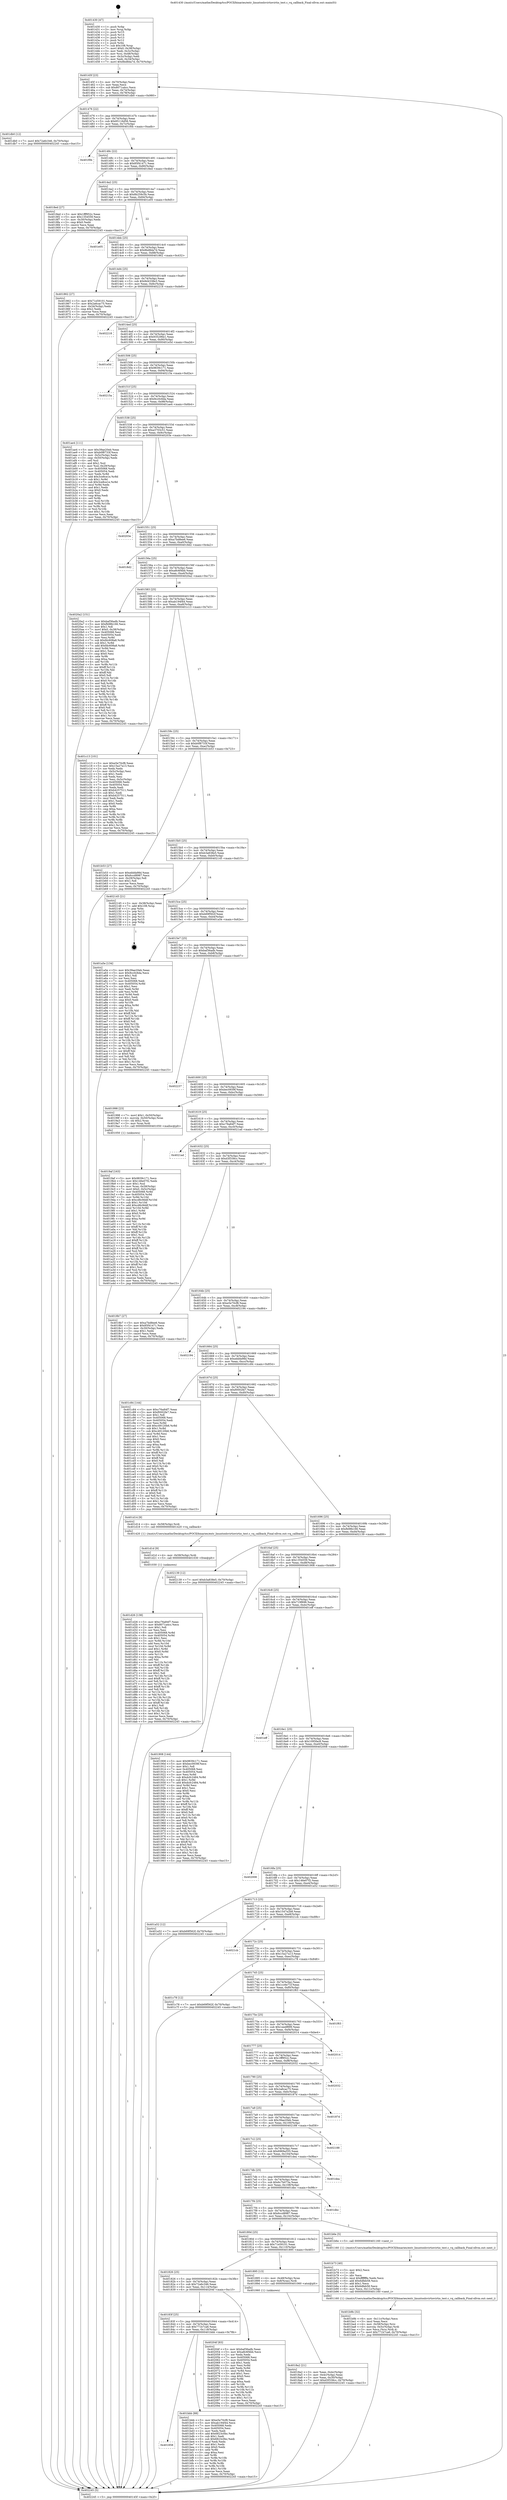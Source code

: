 digraph "0x401430" {
  label = "0x401430 (/mnt/c/Users/mathe/Desktop/tcc/POCII/binaries/extr_linuxtoolsvirtiovirtio_test.c_vq_callback_Final-ollvm.out::main(0))"
  labelloc = "t"
  node[shape=record]

  Entry [label="",width=0.3,height=0.3,shape=circle,fillcolor=black,style=filled]
  "0x40145f" [label="{
     0x40145f [23]\l
     | [instrs]\l
     &nbsp;&nbsp;0x40145f \<+3\>: mov -0x70(%rbp),%eax\l
     &nbsp;&nbsp;0x401462 \<+2\>: mov %eax,%ecx\l
     &nbsp;&nbsp;0x401464 \<+6\>: sub $0x8071a4cc,%ecx\l
     &nbsp;&nbsp;0x40146a \<+3\>: mov %eax,-0x74(%rbp)\l
     &nbsp;&nbsp;0x40146d \<+3\>: mov %ecx,-0x78(%rbp)\l
     &nbsp;&nbsp;0x401470 \<+6\>: je 0000000000401db0 \<main+0x980\>\l
  }"]
  "0x401db0" [label="{
     0x401db0 [12]\l
     | [instrs]\l
     &nbsp;&nbsp;0x401db0 \<+7\>: movl $0x72a6c346,-0x70(%rbp)\l
     &nbsp;&nbsp;0x401db7 \<+5\>: jmp 0000000000402245 \<main+0xe15\>\l
  }"]
  "0x401476" [label="{
     0x401476 [22]\l
     | [instrs]\l
     &nbsp;&nbsp;0x401476 \<+5\>: jmp 000000000040147b \<main+0x4b\>\l
     &nbsp;&nbsp;0x40147b \<+3\>: mov -0x74(%rbp),%eax\l
     &nbsp;&nbsp;0x40147e \<+5\>: sub $0x85116d56,%eax\l
     &nbsp;&nbsp;0x401483 \<+3\>: mov %eax,-0x7c(%rbp)\l
     &nbsp;&nbsp;0x401486 \<+6\>: je 0000000000401f0b \<main+0xadb\>\l
  }"]
  Exit [label="",width=0.3,height=0.3,shape=circle,fillcolor=black,style=filled,peripheries=2]
  "0x401f0b" [label="{
     0x401f0b\l
  }", style=dashed]
  "0x40148c" [label="{
     0x40148c [22]\l
     | [instrs]\l
     &nbsp;&nbsp;0x40148c \<+5\>: jmp 0000000000401491 \<main+0x61\>\l
     &nbsp;&nbsp;0x401491 \<+3\>: mov -0x74(%rbp),%eax\l
     &nbsp;&nbsp;0x401494 \<+5\>: sub $0x85f41471,%eax\l
     &nbsp;&nbsp;0x401499 \<+3\>: mov %eax,-0x80(%rbp)\l
     &nbsp;&nbsp;0x40149c \<+6\>: je 00000000004018ed \<main+0x4bd\>\l
  }"]
  "0x401d26" [label="{
     0x401d26 [138]\l
     | [instrs]\l
     &nbsp;&nbsp;0x401d26 \<+5\>: mov $0xc76a84f7,%eax\l
     &nbsp;&nbsp;0x401d2b \<+5\>: mov $0x8071a4cc,%ecx\l
     &nbsp;&nbsp;0x401d30 \<+2\>: mov $0x1,%dl\l
     &nbsp;&nbsp;0x401d32 \<+2\>: xor %esi,%esi\l
     &nbsp;&nbsp;0x401d34 \<+8\>: mov 0x405068,%r8d\l
     &nbsp;&nbsp;0x401d3c \<+8\>: mov 0x405054,%r9d\l
     &nbsp;&nbsp;0x401d44 \<+3\>: sub $0x1,%esi\l
     &nbsp;&nbsp;0x401d47 \<+3\>: mov %r8d,%r10d\l
     &nbsp;&nbsp;0x401d4a \<+3\>: add %esi,%r10d\l
     &nbsp;&nbsp;0x401d4d \<+4\>: imul %r10d,%r8d\l
     &nbsp;&nbsp;0x401d51 \<+4\>: and $0x1,%r8d\l
     &nbsp;&nbsp;0x401d55 \<+4\>: cmp $0x0,%r8d\l
     &nbsp;&nbsp;0x401d59 \<+4\>: sete %r11b\l
     &nbsp;&nbsp;0x401d5d \<+4\>: cmp $0xa,%r9d\l
     &nbsp;&nbsp;0x401d61 \<+3\>: setl %bl\l
     &nbsp;&nbsp;0x401d64 \<+3\>: mov %r11b,%r14b\l
     &nbsp;&nbsp;0x401d67 \<+4\>: xor $0xff,%r14b\l
     &nbsp;&nbsp;0x401d6b \<+3\>: mov %bl,%r15b\l
     &nbsp;&nbsp;0x401d6e \<+4\>: xor $0xff,%r15b\l
     &nbsp;&nbsp;0x401d72 \<+3\>: xor $0x1,%dl\l
     &nbsp;&nbsp;0x401d75 \<+3\>: mov %r14b,%r12b\l
     &nbsp;&nbsp;0x401d78 \<+4\>: and $0xff,%r12b\l
     &nbsp;&nbsp;0x401d7c \<+3\>: and %dl,%r11b\l
     &nbsp;&nbsp;0x401d7f \<+3\>: mov %r15b,%r13b\l
     &nbsp;&nbsp;0x401d82 \<+4\>: and $0xff,%r13b\l
     &nbsp;&nbsp;0x401d86 \<+2\>: and %dl,%bl\l
     &nbsp;&nbsp;0x401d88 \<+3\>: or %r11b,%r12b\l
     &nbsp;&nbsp;0x401d8b \<+3\>: or %bl,%r13b\l
     &nbsp;&nbsp;0x401d8e \<+3\>: xor %r13b,%r12b\l
     &nbsp;&nbsp;0x401d91 \<+3\>: or %r15b,%r14b\l
     &nbsp;&nbsp;0x401d94 \<+4\>: xor $0xff,%r14b\l
     &nbsp;&nbsp;0x401d98 \<+3\>: or $0x1,%dl\l
     &nbsp;&nbsp;0x401d9b \<+3\>: and %dl,%r14b\l
     &nbsp;&nbsp;0x401d9e \<+3\>: or %r14b,%r12b\l
     &nbsp;&nbsp;0x401da1 \<+4\>: test $0x1,%r12b\l
     &nbsp;&nbsp;0x401da5 \<+3\>: cmovne %ecx,%eax\l
     &nbsp;&nbsp;0x401da8 \<+3\>: mov %eax,-0x70(%rbp)\l
     &nbsp;&nbsp;0x401dab \<+5\>: jmp 0000000000402245 \<main+0xe15\>\l
  }"]
  "0x4018ed" [label="{
     0x4018ed [27]\l
     | [instrs]\l
     &nbsp;&nbsp;0x4018ed \<+5\>: mov $0x1fff952c,%eax\l
     &nbsp;&nbsp;0x4018f2 \<+5\>: mov $0x1354559,%ecx\l
     &nbsp;&nbsp;0x4018f7 \<+3\>: mov -0x30(%rbp),%edx\l
     &nbsp;&nbsp;0x4018fa \<+3\>: cmp $0x0,%edx\l
     &nbsp;&nbsp;0x4018fd \<+3\>: cmove %ecx,%eax\l
     &nbsp;&nbsp;0x401900 \<+3\>: mov %eax,-0x70(%rbp)\l
     &nbsp;&nbsp;0x401903 \<+5\>: jmp 0000000000402245 \<main+0xe15\>\l
  }"]
  "0x4014a2" [label="{
     0x4014a2 [25]\l
     | [instrs]\l
     &nbsp;&nbsp;0x4014a2 \<+5\>: jmp 00000000004014a7 \<main+0x77\>\l
     &nbsp;&nbsp;0x4014a7 \<+3\>: mov -0x74(%rbp),%eax\l
     &nbsp;&nbsp;0x4014aa \<+5\>: sub $0x8b259c5b,%eax\l
     &nbsp;&nbsp;0x4014af \<+6\>: mov %eax,-0x84(%rbp)\l
     &nbsp;&nbsp;0x4014b5 \<+6\>: je 0000000000401e05 \<main+0x9d5\>\l
  }"]
  "0x401d1d" [label="{
     0x401d1d [9]\l
     | [instrs]\l
     &nbsp;&nbsp;0x401d1d \<+4\>: mov -0x58(%rbp),%rdi\l
     &nbsp;&nbsp;0x401d21 \<+5\>: call 0000000000401030 \<free@plt\>\l
     | [calls]\l
     &nbsp;&nbsp;0x401030 \{1\} (unknown)\l
  }"]
  "0x401e05" [label="{
     0x401e05\l
  }", style=dashed]
  "0x4014bb" [label="{
     0x4014bb [25]\l
     | [instrs]\l
     &nbsp;&nbsp;0x4014bb \<+5\>: jmp 00000000004014c0 \<main+0x90\>\l
     &nbsp;&nbsp;0x4014c0 \<+3\>: mov -0x74(%rbp),%eax\l
     &nbsp;&nbsp;0x4014c3 \<+5\>: sub $0x8bd8da7d,%eax\l
     &nbsp;&nbsp;0x4014c8 \<+6\>: mov %eax,-0x88(%rbp)\l
     &nbsp;&nbsp;0x4014ce \<+6\>: je 0000000000401862 \<main+0x432\>\l
  }"]
  "0x401858" [label="{
     0x401858\l
  }", style=dashed]
  "0x401862" [label="{
     0x401862 [27]\l
     | [instrs]\l
     &nbsp;&nbsp;0x401862 \<+5\>: mov $0x71e59101,%eax\l
     &nbsp;&nbsp;0x401867 \<+5\>: mov $0x2a6cac75,%ecx\l
     &nbsp;&nbsp;0x40186c \<+3\>: mov -0x34(%rbp),%edx\l
     &nbsp;&nbsp;0x40186f \<+3\>: cmp $0x2,%edx\l
     &nbsp;&nbsp;0x401872 \<+3\>: cmovne %ecx,%eax\l
     &nbsp;&nbsp;0x401875 \<+3\>: mov %eax,-0x70(%rbp)\l
     &nbsp;&nbsp;0x401878 \<+5\>: jmp 0000000000402245 \<main+0xe15\>\l
  }"]
  "0x4014d4" [label="{
     0x4014d4 [25]\l
     | [instrs]\l
     &nbsp;&nbsp;0x4014d4 \<+5\>: jmp 00000000004014d9 \<main+0xa9\>\l
     &nbsp;&nbsp;0x4014d9 \<+3\>: mov -0x74(%rbp),%eax\l
     &nbsp;&nbsp;0x4014dc \<+5\>: sub $0x8d4338e3,%eax\l
     &nbsp;&nbsp;0x4014e1 \<+6\>: mov %eax,-0x8c(%rbp)\l
     &nbsp;&nbsp;0x4014e7 \<+6\>: je 0000000000402218 \<main+0xde8\>\l
  }"]
  "0x402245" [label="{
     0x402245 [5]\l
     | [instrs]\l
     &nbsp;&nbsp;0x402245 \<+5\>: jmp 000000000040145f \<main+0x2f\>\l
  }"]
  "0x401430" [label="{
     0x401430 [47]\l
     | [instrs]\l
     &nbsp;&nbsp;0x401430 \<+1\>: push %rbp\l
     &nbsp;&nbsp;0x401431 \<+3\>: mov %rsp,%rbp\l
     &nbsp;&nbsp;0x401434 \<+2\>: push %r15\l
     &nbsp;&nbsp;0x401436 \<+2\>: push %r14\l
     &nbsp;&nbsp;0x401438 \<+2\>: push %r13\l
     &nbsp;&nbsp;0x40143a \<+2\>: push %r12\l
     &nbsp;&nbsp;0x40143c \<+1\>: push %rbx\l
     &nbsp;&nbsp;0x40143d \<+7\>: sub $0x108,%rsp\l
     &nbsp;&nbsp;0x401444 \<+7\>: movl $0x0,-0x38(%rbp)\l
     &nbsp;&nbsp;0x40144b \<+3\>: mov %edi,-0x3c(%rbp)\l
     &nbsp;&nbsp;0x40144e \<+4\>: mov %rsi,-0x48(%rbp)\l
     &nbsp;&nbsp;0x401452 \<+3\>: mov -0x3c(%rbp),%edi\l
     &nbsp;&nbsp;0x401455 \<+3\>: mov %edi,-0x34(%rbp)\l
     &nbsp;&nbsp;0x401458 \<+7\>: movl $0x8bd8da7d,-0x70(%rbp)\l
  }"]
  "0x401bbb" [label="{
     0x401bbb [88]\l
     | [instrs]\l
     &nbsp;&nbsp;0x401bbb \<+5\>: mov $0xe5e70cf8,%eax\l
     &nbsp;&nbsp;0x401bc0 \<+5\>: mov $0xab194f44,%ecx\l
     &nbsp;&nbsp;0x401bc5 \<+7\>: mov 0x405068,%edx\l
     &nbsp;&nbsp;0x401bcc \<+7\>: mov 0x405054,%esi\l
     &nbsp;&nbsp;0x401bd3 \<+2\>: mov %edx,%edi\l
     &nbsp;&nbsp;0x401bd5 \<+6\>: add $0x6823c0bc,%edi\l
     &nbsp;&nbsp;0x401bdb \<+3\>: sub $0x1,%edi\l
     &nbsp;&nbsp;0x401bde \<+6\>: sub $0x6823c0bc,%edi\l
     &nbsp;&nbsp;0x401be4 \<+3\>: imul %edi,%edx\l
     &nbsp;&nbsp;0x401be7 \<+3\>: and $0x1,%edx\l
     &nbsp;&nbsp;0x401bea \<+3\>: cmp $0x0,%edx\l
     &nbsp;&nbsp;0x401bed \<+4\>: sete %r8b\l
     &nbsp;&nbsp;0x401bf1 \<+3\>: cmp $0xa,%esi\l
     &nbsp;&nbsp;0x401bf4 \<+4\>: setl %r9b\l
     &nbsp;&nbsp;0x401bf8 \<+3\>: mov %r8b,%r10b\l
     &nbsp;&nbsp;0x401bfb \<+3\>: and %r9b,%r10b\l
     &nbsp;&nbsp;0x401bfe \<+3\>: xor %r9b,%r8b\l
     &nbsp;&nbsp;0x401c01 \<+3\>: or %r8b,%r10b\l
     &nbsp;&nbsp;0x401c04 \<+4\>: test $0x1,%r10b\l
     &nbsp;&nbsp;0x401c08 \<+3\>: cmovne %ecx,%eax\l
     &nbsp;&nbsp;0x401c0b \<+3\>: mov %eax,-0x70(%rbp)\l
     &nbsp;&nbsp;0x401c0e \<+5\>: jmp 0000000000402245 \<main+0xe15\>\l
  }"]
  "0x402218" [label="{
     0x402218\l
  }", style=dashed]
  "0x4014ed" [label="{
     0x4014ed [25]\l
     | [instrs]\l
     &nbsp;&nbsp;0x4014ed \<+5\>: jmp 00000000004014f2 \<main+0xc2\>\l
     &nbsp;&nbsp;0x4014f2 \<+3\>: mov -0x74(%rbp),%eax\l
     &nbsp;&nbsp;0x4014f5 \<+5\>: sub $0x935296e1,%eax\l
     &nbsp;&nbsp;0x4014fa \<+6\>: mov %eax,-0x90(%rbp)\l
     &nbsp;&nbsp;0x401500 \<+6\>: je 0000000000401e5d \<main+0xa2d\>\l
  }"]
  "0x40183f" [label="{
     0x40183f [25]\l
     | [instrs]\l
     &nbsp;&nbsp;0x40183f \<+5\>: jmp 0000000000401844 \<main+0x414\>\l
     &nbsp;&nbsp;0x401844 \<+3\>: mov -0x74(%rbp),%eax\l
     &nbsp;&nbsp;0x401847 \<+5\>: sub $0x771b7ca6,%eax\l
     &nbsp;&nbsp;0x40184c \<+6\>: mov %eax,-0x118(%rbp)\l
     &nbsp;&nbsp;0x401852 \<+6\>: je 0000000000401bbb \<main+0x78b\>\l
  }"]
  "0x401e5d" [label="{
     0x401e5d\l
  }", style=dashed]
  "0x401506" [label="{
     0x401506 [25]\l
     | [instrs]\l
     &nbsp;&nbsp;0x401506 \<+5\>: jmp 000000000040150b \<main+0xdb\>\l
     &nbsp;&nbsp;0x40150b \<+3\>: mov -0x74(%rbp),%eax\l
     &nbsp;&nbsp;0x40150e \<+5\>: sub $0x9839c171,%eax\l
     &nbsp;&nbsp;0x401513 \<+6\>: mov %eax,-0x94(%rbp)\l
     &nbsp;&nbsp;0x401519 \<+6\>: je 000000000040215a \<main+0xd2a\>\l
  }"]
  "0x40204f" [label="{
     0x40204f [83]\l
     | [instrs]\l
     &nbsp;&nbsp;0x40204f \<+5\>: mov $0xbaf36adb,%eax\l
     &nbsp;&nbsp;0x402054 \<+5\>: mov $0xa8c6f4bb,%ecx\l
     &nbsp;&nbsp;0x402059 \<+2\>: xor %edx,%edx\l
     &nbsp;&nbsp;0x40205b \<+7\>: mov 0x405068,%esi\l
     &nbsp;&nbsp;0x402062 \<+7\>: mov 0x405054,%edi\l
     &nbsp;&nbsp;0x402069 \<+3\>: sub $0x1,%edx\l
     &nbsp;&nbsp;0x40206c \<+3\>: mov %esi,%r8d\l
     &nbsp;&nbsp;0x40206f \<+3\>: add %edx,%r8d\l
     &nbsp;&nbsp;0x402072 \<+4\>: imul %r8d,%esi\l
     &nbsp;&nbsp;0x402076 \<+3\>: and $0x1,%esi\l
     &nbsp;&nbsp;0x402079 \<+3\>: cmp $0x0,%esi\l
     &nbsp;&nbsp;0x40207c \<+4\>: sete %r9b\l
     &nbsp;&nbsp;0x402080 \<+3\>: cmp $0xa,%edi\l
     &nbsp;&nbsp;0x402083 \<+4\>: setl %r10b\l
     &nbsp;&nbsp;0x402087 \<+3\>: mov %r9b,%r11b\l
     &nbsp;&nbsp;0x40208a \<+3\>: and %r10b,%r11b\l
     &nbsp;&nbsp;0x40208d \<+3\>: xor %r10b,%r9b\l
     &nbsp;&nbsp;0x402090 \<+3\>: or %r9b,%r11b\l
     &nbsp;&nbsp;0x402093 \<+4\>: test $0x1,%r11b\l
     &nbsp;&nbsp;0x402097 \<+3\>: cmovne %ecx,%eax\l
     &nbsp;&nbsp;0x40209a \<+3\>: mov %eax,-0x70(%rbp)\l
     &nbsp;&nbsp;0x40209d \<+5\>: jmp 0000000000402245 \<main+0xe15\>\l
  }"]
  "0x40215a" [label="{
     0x40215a\l
  }", style=dashed]
  "0x40151f" [label="{
     0x40151f [25]\l
     | [instrs]\l
     &nbsp;&nbsp;0x40151f \<+5\>: jmp 0000000000401524 \<main+0xf4\>\l
     &nbsp;&nbsp;0x401524 \<+3\>: mov -0x74(%rbp),%eax\l
     &nbsp;&nbsp;0x401527 \<+5\>: sub $0x9cc0c6da,%eax\l
     &nbsp;&nbsp;0x40152c \<+6\>: mov %eax,-0x98(%rbp)\l
     &nbsp;&nbsp;0x401532 \<+6\>: je 0000000000401ae4 \<main+0x6b4\>\l
  }"]
  "0x401b9b" [label="{
     0x401b9b [32]\l
     | [instrs]\l
     &nbsp;&nbsp;0x401b9b \<+6\>: mov -0x11c(%rbp),%ecx\l
     &nbsp;&nbsp;0x401ba1 \<+3\>: imul %eax,%ecx\l
     &nbsp;&nbsp;0x401ba4 \<+4\>: mov -0x58(%rbp),%rsi\l
     &nbsp;&nbsp;0x401ba8 \<+4\>: movslq -0x5c(%rbp),%rdi\l
     &nbsp;&nbsp;0x401bac \<+3\>: mov %ecx,(%rsi,%rdi,4)\l
     &nbsp;&nbsp;0x401baf \<+7\>: movl $0x771b7ca6,-0x70(%rbp)\l
     &nbsp;&nbsp;0x401bb6 \<+5\>: jmp 0000000000402245 \<main+0xe15\>\l
  }"]
  "0x401ae4" [label="{
     0x401ae4 [111]\l
     | [instrs]\l
     &nbsp;&nbsp;0x401ae4 \<+5\>: mov $0x39ae20eb,%eax\l
     &nbsp;&nbsp;0x401ae9 \<+5\>: mov $0xb0f8733f,%ecx\l
     &nbsp;&nbsp;0x401aee \<+3\>: mov -0x5c(%rbp),%edx\l
     &nbsp;&nbsp;0x401af1 \<+3\>: cmp -0x50(%rbp),%edx\l
     &nbsp;&nbsp;0x401af4 \<+4\>: setl %sil\l
     &nbsp;&nbsp;0x401af8 \<+4\>: and $0x1,%sil\l
     &nbsp;&nbsp;0x401afc \<+4\>: mov %sil,-0x29(%rbp)\l
     &nbsp;&nbsp;0x401b00 \<+7\>: mov 0x405068,%edx\l
     &nbsp;&nbsp;0x401b07 \<+7\>: mov 0x405054,%edi\l
     &nbsp;&nbsp;0x401b0e \<+3\>: mov %edx,%r8d\l
     &nbsp;&nbsp;0x401b11 \<+7\>: add $0x3ce8ce1e,%r8d\l
     &nbsp;&nbsp;0x401b18 \<+4\>: sub $0x1,%r8d\l
     &nbsp;&nbsp;0x401b1c \<+7\>: sub $0x3ce8ce1e,%r8d\l
     &nbsp;&nbsp;0x401b23 \<+4\>: imul %r8d,%edx\l
     &nbsp;&nbsp;0x401b27 \<+3\>: and $0x1,%edx\l
     &nbsp;&nbsp;0x401b2a \<+3\>: cmp $0x0,%edx\l
     &nbsp;&nbsp;0x401b2d \<+4\>: sete %sil\l
     &nbsp;&nbsp;0x401b31 \<+3\>: cmp $0xa,%edi\l
     &nbsp;&nbsp;0x401b34 \<+4\>: setl %r9b\l
     &nbsp;&nbsp;0x401b38 \<+3\>: mov %sil,%r10b\l
     &nbsp;&nbsp;0x401b3b \<+3\>: and %r9b,%r10b\l
     &nbsp;&nbsp;0x401b3e \<+3\>: xor %r9b,%sil\l
     &nbsp;&nbsp;0x401b41 \<+3\>: or %sil,%r10b\l
     &nbsp;&nbsp;0x401b44 \<+4\>: test $0x1,%r10b\l
     &nbsp;&nbsp;0x401b48 \<+3\>: cmovne %ecx,%eax\l
     &nbsp;&nbsp;0x401b4b \<+3\>: mov %eax,-0x70(%rbp)\l
     &nbsp;&nbsp;0x401b4e \<+5\>: jmp 0000000000402245 \<main+0xe15\>\l
  }"]
  "0x401538" [label="{
     0x401538 [25]\l
     | [instrs]\l
     &nbsp;&nbsp;0x401538 \<+5\>: jmp 000000000040153d \<main+0x10d\>\l
     &nbsp;&nbsp;0x40153d \<+3\>: mov -0x74(%rbp),%eax\l
     &nbsp;&nbsp;0x401540 \<+5\>: sub $0xa3703c51,%eax\l
     &nbsp;&nbsp;0x401545 \<+6\>: mov %eax,-0x9c(%rbp)\l
     &nbsp;&nbsp;0x40154b \<+6\>: je 000000000040203e \<main+0xc0e\>\l
  }"]
  "0x401b73" [label="{
     0x401b73 [40]\l
     | [instrs]\l
     &nbsp;&nbsp;0x401b73 \<+5\>: mov $0x2,%ecx\l
     &nbsp;&nbsp;0x401b78 \<+1\>: cltd\l
     &nbsp;&nbsp;0x401b79 \<+2\>: idiv %ecx\l
     &nbsp;&nbsp;0x401b7b \<+6\>: imul $0xfffffffe,%edx,%ecx\l
     &nbsp;&nbsp;0x401b81 \<+6\>: add $0x6dfeb58,%ecx\l
     &nbsp;&nbsp;0x401b87 \<+3\>: add $0x1,%ecx\l
     &nbsp;&nbsp;0x401b8a \<+6\>: sub $0x6dfeb58,%ecx\l
     &nbsp;&nbsp;0x401b90 \<+6\>: mov %ecx,-0x11c(%rbp)\l
     &nbsp;&nbsp;0x401b96 \<+5\>: call 0000000000401160 \<next_i\>\l
     | [calls]\l
     &nbsp;&nbsp;0x401160 \{1\} (/mnt/c/Users/mathe/Desktop/tcc/POCII/binaries/extr_linuxtoolsvirtiovirtio_test.c_vq_callback_Final-ollvm.out::next_i)\l
  }"]
  "0x40203e" [label="{
     0x40203e\l
  }", style=dashed]
  "0x401551" [label="{
     0x401551 [25]\l
     | [instrs]\l
     &nbsp;&nbsp;0x401551 \<+5\>: jmp 0000000000401556 \<main+0x126\>\l
     &nbsp;&nbsp;0x401556 \<+3\>: mov -0x74(%rbp),%eax\l
     &nbsp;&nbsp;0x401559 \<+5\>: sub $0xa7bd8ee6,%eax\l
     &nbsp;&nbsp;0x40155e \<+6\>: mov %eax,-0xa0(%rbp)\l
     &nbsp;&nbsp;0x401564 \<+6\>: je 00000000004018d2 \<main+0x4a2\>\l
  }"]
  "0x4019af" [label="{
     0x4019af [163]\l
     | [instrs]\l
     &nbsp;&nbsp;0x4019af \<+5\>: mov $0x9839c171,%ecx\l
     &nbsp;&nbsp;0x4019b4 \<+5\>: mov $0x146e07f2,%edx\l
     &nbsp;&nbsp;0x4019b9 \<+3\>: mov $0x1,%sil\l
     &nbsp;&nbsp;0x4019bc \<+4\>: mov %rax,-0x58(%rbp)\l
     &nbsp;&nbsp;0x4019c0 \<+7\>: movl $0x0,-0x5c(%rbp)\l
     &nbsp;&nbsp;0x4019c7 \<+8\>: mov 0x405068,%r8d\l
     &nbsp;&nbsp;0x4019cf \<+8\>: mov 0x405054,%r9d\l
     &nbsp;&nbsp;0x4019d7 \<+3\>: mov %r8d,%r10d\l
     &nbsp;&nbsp;0x4019da \<+7\>: sub $0xcd6c9ddf,%r10d\l
     &nbsp;&nbsp;0x4019e1 \<+4\>: sub $0x1,%r10d\l
     &nbsp;&nbsp;0x4019e5 \<+7\>: add $0xcd6c9ddf,%r10d\l
     &nbsp;&nbsp;0x4019ec \<+4\>: imul %r10d,%r8d\l
     &nbsp;&nbsp;0x4019f0 \<+4\>: and $0x1,%r8d\l
     &nbsp;&nbsp;0x4019f4 \<+4\>: cmp $0x0,%r8d\l
     &nbsp;&nbsp;0x4019f8 \<+4\>: sete %r11b\l
     &nbsp;&nbsp;0x4019fc \<+4\>: cmp $0xa,%r9d\l
     &nbsp;&nbsp;0x401a00 \<+3\>: setl %bl\l
     &nbsp;&nbsp;0x401a03 \<+3\>: mov %r11b,%r14b\l
     &nbsp;&nbsp;0x401a06 \<+4\>: xor $0xff,%r14b\l
     &nbsp;&nbsp;0x401a0a \<+3\>: mov %bl,%r15b\l
     &nbsp;&nbsp;0x401a0d \<+4\>: xor $0xff,%r15b\l
     &nbsp;&nbsp;0x401a11 \<+4\>: xor $0x1,%sil\l
     &nbsp;&nbsp;0x401a15 \<+3\>: mov %r14b,%r12b\l
     &nbsp;&nbsp;0x401a18 \<+4\>: and $0xff,%r12b\l
     &nbsp;&nbsp;0x401a1c \<+3\>: and %sil,%r11b\l
     &nbsp;&nbsp;0x401a1f \<+3\>: mov %r15b,%r13b\l
     &nbsp;&nbsp;0x401a22 \<+4\>: and $0xff,%r13b\l
     &nbsp;&nbsp;0x401a26 \<+3\>: and %sil,%bl\l
     &nbsp;&nbsp;0x401a29 \<+3\>: or %r11b,%r12b\l
     &nbsp;&nbsp;0x401a2c \<+3\>: or %bl,%r13b\l
     &nbsp;&nbsp;0x401a2f \<+3\>: xor %r13b,%r12b\l
     &nbsp;&nbsp;0x401a32 \<+3\>: or %r15b,%r14b\l
     &nbsp;&nbsp;0x401a35 \<+4\>: xor $0xff,%r14b\l
     &nbsp;&nbsp;0x401a39 \<+4\>: or $0x1,%sil\l
     &nbsp;&nbsp;0x401a3d \<+3\>: and %sil,%r14b\l
     &nbsp;&nbsp;0x401a40 \<+3\>: or %r14b,%r12b\l
     &nbsp;&nbsp;0x401a43 \<+4\>: test $0x1,%r12b\l
     &nbsp;&nbsp;0x401a47 \<+3\>: cmovne %edx,%ecx\l
     &nbsp;&nbsp;0x401a4a \<+3\>: mov %ecx,-0x70(%rbp)\l
     &nbsp;&nbsp;0x401a4d \<+5\>: jmp 0000000000402245 \<main+0xe15\>\l
  }"]
  "0x4018d2" [label="{
     0x4018d2\l
  }", style=dashed]
  "0x40156a" [label="{
     0x40156a [25]\l
     | [instrs]\l
     &nbsp;&nbsp;0x40156a \<+5\>: jmp 000000000040156f \<main+0x13f\>\l
     &nbsp;&nbsp;0x40156f \<+3\>: mov -0x74(%rbp),%eax\l
     &nbsp;&nbsp;0x401572 \<+5\>: sub $0xa8c6f4bb,%eax\l
     &nbsp;&nbsp;0x401577 \<+6\>: mov %eax,-0xa4(%rbp)\l
     &nbsp;&nbsp;0x40157d \<+6\>: je 00000000004020a2 \<main+0xc72\>\l
  }"]
  "0x4018a2" [label="{
     0x4018a2 [21]\l
     | [instrs]\l
     &nbsp;&nbsp;0x4018a2 \<+3\>: mov %eax,-0x4c(%rbp)\l
     &nbsp;&nbsp;0x4018a5 \<+3\>: mov -0x4c(%rbp),%eax\l
     &nbsp;&nbsp;0x4018a8 \<+3\>: mov %eax,-0x30(%rbp)\l
     &nbsp;&nbsp;0x4018ab \<+7\>: movl $0xd3f338cc,-0x70(%rbp)\l
     &nbsp;&nbsp;0x4018b2 \<+5\>: jmp 0000000000402245 \<main+0xe15\>\l
  }"]
  "0x4020a2" [label="{
     0x4020a2 [151]\l
     | [instrs]\l
     &nbsp;&nbsp;0x4020a2 \<+5\>: mov $0xbaf36adb,%eax\l
     &nbsp;&nbsp;0x4020a7 \<+5\>: mov $0xfb98b166,%ecx\l
     &nbsp;&nbsp;0x4020ac \<+2\>: mov $0x1,%dl\l
     &nbsp;&nbsp;0x4020ae \<+7\>: movl $0x0,-0x38(%rbp)\l
     &nbsp;&nbsp;0x4020b5 \<+7\>: mov 0x405068,%esi\l
     &nbsp;&nbsp;0x4020bc \<+7\>: mov 0x405054,%edi\l
     &nbsp;&nbsp;0x4020c3 \<+3\>: mov %esi,%r8d\l
     &nbsp;&nbsp;0x4020c6 \<+7\>: sub $0xfdc608a8,%r8d\l
     &nbsp;&nbsp;0x4020cd \<+4\>: sub $0x1,%r8d\l
     &nbsp;&nbsp;0x4020d1 \<+7\>: add $0xfdc608a8,%r8d\l
     &nbsp;&nbsp;0x4020d8 \<+4\>: imul %r8d,%esi\l
     &nbsp;&nbsp;0x4020dc \<+3\>: and $0x1,%esi\l
     &nbsp;&nbsp;0x4020df \<+3\>: cmp $0x0,%esi\l
     &nbsp;&nbsp;0x4020e2 \<+4\>: sete %r9b\l
     &nbsp;&nbsp;0x4020e6 \<+3\>: cmp $0xa,%edi\l
     &nbsp;&nbsp;0x4020e9 \<+4\>: setl %r10b\l
     &nbsp;&nbsp;0x4020ed \<+3\>: mov %r9b,%r11b\l
     &nbsp;&nbsp;0x4020f0 \<+4\>: xor $0xff,%r11b\l
     &nbsp;&nbsp;0x4020f4 \<+3\>: mov %r10b,%bl\l
     &nbsp;&nbsp;0x4020f7 \<+3\>: xor $0xff,%bl\l
     &nbsp;&nbsp;0x4020fa \<+3\>: xor $0x0,%dl\l
     &nbsp;&nbsp;0x4020fd \<+3\>: mov %r11b,%r14b\l
     &nbsp;&nbsp;0x402100 \<+4\>: and $0x0,%r14b\l
     &nbsp;&nbsp;0x402104 \<+3\>: and %dl,%r9b\l
     &nbsp;&nbsp;0x402107 \<+3\>: mov %bl,%r15b\l
     &nbsp;&nbsp;0x40210a \<+4\>: and $0x0,%r15b\l
     &nbsp;&nbsp;0x40210e \<+3\>: and %dl,%r10b\l
     &nbsp;&nbsp;0x402111 \<+3\>: or %r9b,%r14b\l
     &nbsp;&nbsp;0x402114 \<+3\>: or %r10b,%r15b\l
     &nbsp;&nbsp;0x402117 \<+3\>: xor %r15b,%r14b\l
     &nbsp;&nbsp;0x40211a \<+3\>: or %bl,%r11b\l
     &nbsp;&nbsp;0x40211d \<+4\>: xor $0xff,%r11b\l
     &nbsp;&nbsp;0x402121 \<+3\>: or $0x0,%dl\l
     &nbsp;&nbsp;0x402124 \<+3\>: and %dl,%r11b\l
     &nbsp;&nbsp;0x402127 \<+3\>: or %r11b,%r14b\l
     &nbsp;&nbsp;0x40212a \<+4\>: test $0x1,%r14b\l
     &nbsp;&nbsp;0x40212e \<+3\>: cmovne %ecx,%eax\l
     &nbsp;&nbsp;0x402131 \<+3\>: mov %eax,-0x70(%rbp)\l
     &nbsp;&nbsp;0x402134 \<+5\>: jmp 0000000000402245 \<main+0xe15\>\l
  }"]
  "0x401583" [label="{
     0x401583 [25]\l
     | [instrs]\l
     &nbsp;&nbsp;0x401583 \<+5\>: jmp 0000000000401588 \<main+0x158\>\l
     &nbsp;&nbsp;0x401588 \<+3\>: mov -0x74(%rbp),%eax\l
     &nbsp;&nbsp;0x40158b \<+5\>: sub $0xab194f44,%eax\l
     &nbsp;&nbsp;0x401590 \<+6\>: mov %eax,-0xa8(%rbp)\l
     &nbsp;&nbsp;0x401596 \<+6\>: je 0000000000401c13 \<main+0x7e3\>\l
  }"]
  "0x401826" [label="{
     0x401826 [25]\l
     | [instrs]\l
     &nbsp;&nbsp;0x401826 \<+5\>: jmp 000000000040182b \<main+0x3fb\>\l
     &nbsp;&nbsp;0x40182b \<+3\>: mov -0x74(%rbp),%eax\l
     &nbsp;&nbsp;0x40182e \<+5\>: sub $0x72a6c346,%eax\l
     &nbsp;&nbsp;0x401833 \<+6\>: mov %eax,-0x114(%rbp)\l
     &nbsp;&nbsp;0x401839 \<+6\>: je 000000000040204f \<main+0xc1f\>\l
  }"]
  "0x401c13" [label="{
     0x401c13 [101]\l
     | [instrs]\l
     &nbsp;&nbsp;0x401c13 \<+5\>: mov $0xe5e70cf8,%eax\l
     &nbsp;&nbsp;0x401c18 \<+5\>: mov $0x15a27a13,%ecx\l
     &nbsp;&nbsp;0x401c1d \<+2\>: xor %edx,%edx\l
     &nbsp;&nbsp;0x401c1f \<+3\>: mov -0x5c(%rbp),%esi\l
     &nbsp;&nbsp;0x401c22 \<+3\>: sub $0x1,%edx\l
     &nbsp;&nbsp;0x401c25 \<+2\>: sub %edx,%esi\l
     &nbsp;&nbsp;0x401c27 \<+3\>: mov %esi,-0x5c(%rbp)\l
     &nbsp;&nbsp;0x401c2a \<+7\>: mov 0x405068,%edx\l
     &nbsp;&nbsp;0x401c31 \<+7\>: mov 0x405054,%esi\l
     &nbsp;&nbsp;0x401c38 \<+2\>: mov %edx,%edi\l
     &nbsp;&nbsp;0x401c3a \<+6\>: add $0xb4257511,%edi\l
     &nbsp;&nbsp;0x401c40 \<+3\>: sub $0x1,%edi\l
     &nbsp;&nbsp;0x401c43 \<+6\>: sub $0xb4257511,%edi\l
     &nbsp;&nbsp;0x401c49 \<+3\>: imul %edi,%edx\l
     &nbsp;&nbsp;0x401c4c \<+3\>: and $0x1,%edx\l
     &nbsp;&nbsp;0x401c4f \<+3\>: cmp $0x0,%edx\l
     &nbsp;&nbsp;0x401c52 \<+4\>: sete %r8b\l
     &nbsp;&nbsp;0x401c56 \<+3\>: cmp $0xa,%esi\l
     &nbsp;&nbsp;0x401c59 \<+4\>: setl %r9b\l
     &nbsp;&nbsp;0x401c5d \<+3\>: mov %r8b,%r10b\l
     &nbsp;&nbsp;0x401c60 \<+3\>: and %r9b,%r10b\l
     &nbsp;&nbsp;0x401c63 \<+3\>: xor %r9b,%r8b\l
     &nbsp;&nbsp;0x401c66 \<+3\>: or %r8b,%r10b\l
     &nbsp;&nbsp;0x401c69 \<+4\>: test $0x1,%r10b\l
     &nbsp;&nbsp;0x401c6d \<+3\>: cmovne %ecx,%eax\l
     &nbsp;&nbsp;0x401c70 \<+3\>: mov %eax,-0x70(%rbp)\l
     &nbsp;&nbsp;0x401c73 \<+5\>: jmp 0000000000402245 \<main+0xe15\>\l
  }"]
  "0x40159c" [label="{
     0x40159c [25]\l
     | [instrs]\l
     &nbsp;&nbsp;0x40159c \<+5\>: jmp 00000000004015a1 \<main+0x171\>\l
     &nbsp;&nbsp;0x4015a1 \<+3\>: mov -0x74(%rbp),%eax\l
     &nbsp;&nbsp;0x4015a4 \<+5\>: sub $0xb0f8733f,%eax\l
     &nbsp;&nbsp;0x4015a9 \<+6\>: mov %eax,-0xac(%rbp)\l
     &nbsp;&nbsp;0x4015af \<+6\>: je 0000000000401b53 \<main+0x723\>\l
  }"]
  "0x401895" [label="{
     0x401895 [13]\l
     | [instrs]\l
     &nbsp;&nbsp;0x401895 \<+4\>: mov -0x48(%rbp),%rax\l
     &nbsp;&nbsp;0x401899 \<+4\>: mov 0x8(%rax),%rdi\l
     &nbsp;&nbsp;0x40189d \<+5\>: call 0000000000401060 \<atoi@plt\>\l
     | [calls]\l
     &nbsp;&nbsp;0x401060 \{1\} (unknown)\l
  }"]
  "0x401b53" [label="{
     0x401b53 [27]\l
     | [instrs]\l
     &nbsp;&nbsp;0x401b53 \<+5\>: mov $0xebbfa98d,%eax\l
     &nbsp;&nbsp;0x401b58 \<+5\>: mov $0x6ccd8987,%ecx\l
     &nbsp;&nbsp;0x401b5d \<+3\>: mov -0x29(%rbp),%dl\l
     &nbsp;&nbsp;0x401b60 \<+3\>: test $0x1,%dl\l
     &nbsp;&nbsp;0x401b63 \<+3\>: cmovne %ecx,%eax\l
     &nbsp;&nbsp;0x401b66 \<+3\>: mov %eax,-0x70(%rbp)\l
     &nbsp;&nbsp;0x401b69 \<+5\>: jmp 0000000000402245 \<main+0xe15\>\l
  }"]
  "0x4015b5" [label="{
     0x4015b5 [25]\l
     | [instrs]\l
     &nbsp;&nbsp;0x4015b5 \<+5\>: jmp 00000000004015ba \<main+0x18a\>\l
     &nbsp;&nbsp;0x4015ba \<+3\>: mov -0x74(%rbp),%eax\l
     &nbsp;&nbsp;0x4015bd \<+5\>: sub $0xb3a838e5,%eax\l
     &nbsp;&nbsp;0x4015c2 \<+6\>: mov %eax,-0xb0(%rbp)\l
     &nbsp;&nbsp;0x4015c8 \<+6\>: je 0000000000402145 \<main+0xd15\>\l
  }"]
  "0x40180d" [label="{
     0x40180d [25]\l
     | [instrs]\l
     &nbsp;&nbsp;0x40180d \<+5\>: jmp 0000000000401812 \<main+0x3e2\>\l
     &nbsp;&nbsp;0x401812 \<+3\>: mov -0x74(%rbp),%eax\l
     &nbsp;&nbsp;0x401815 \<+5\>: sub $0x71e59101,%eax\l
     &nbsp;&nbsp;0x40181a \<+6\>: mov %eax,-0x110(%rbp)\l
     &nbsp;&nbsp;0x401820 \<+6\>: je 0000000000401895 \<main+0x465\>\l
  }"]
  "0x402145" [label="{
     0x402145 [21]\l
     | [instrs]\l
     &nbsp;&nbsp;0x402145 \<+3\>: mov -0x38(%rbp),%eax\l
     &nbsp;&nbsp;0x402148 \<+7\>: add $0x108,%rsp\l
     &nbsp;&nbsp;0x40214f \<+1\>: pop %rbx\l
     &nbsp;&nbsp;0x402150 \<+2\>: pop %r12\l
     &nbsp;&nbsp;0x402152 \<+2\>: pop %r13\l
     &nbsp;&nbsp;0x402154 \<+2\>: pop %r14\l
     &nbsp;&nbsp;0x402156 \<+2\>: pop %r15\l
     &nbsp;&nbsp;0x402158 \<+1\>: pop %rbp\l
     &nbsp;&nbsp;0x402159 \<+1\>: ret\l
  }"]
  "0x4015ce" [label="{
     0x4015ce [25]\l
     | [instrs]\l
     &nbsp;&nbsp;0x4015ce \<+5\>: jmp 00000000004015d3 \<main+0x1a3\>\l
     &nbsp;&nbsp;0x4015d3 \<+3\>: mov -0x74(%rbp),%eax\l
     &nbsp;&nbsp;0x4015d6 \<+5\>: sub $0xb69f562f,%eax\l
     &nbsp;&nbsp;0x4015db \<+6\>: mov %eax,-0xb4(%rbp)\l
     &nbsp;&nbsp;0x4015e1 \<+6\>: je 0000000000401a5e \<main+0x62e\>\l
  }"]
  "0x401b6e" [label="{
     0x401b6e [5]\l
     | [instrs]\l
     &nbsp;&nbsp;0x401b6e \<+5\>: call 0000000000401160 \<next_i\>\l
     | [calls]\l
     &nbsp;&nbsp;0x401160 \{1\} (/mnt/c/Users/mathe/Desktop/tcc/POCII/binaries/extr_linuxtoolsvirtiovirtio_test.c_vq_callback_Final-ollvm.out::next_i)\l
  }"]
  "0x401a5e" [label="{
     0x401a5e [134]\l
     | [instrs]\l
     &nbsp;&nbsp;0x401a5e \<+5\>: mov $0x39ae20eb,%eax\l
     &nbsp;&nbsp;0x401a63 \<+5\>: mov $0x9cc0c6da,%ecx\l
     &nbsp;&nbsp;0x401a68 \<+2\>: mov $0x1,%dl\l
     &nbsp;&nbsp;0x401a6a \<+2\>: xor %esi,%esi\l
     &nbsp;&nbsp;0x401a6c \<+7\>: mov 0x405068,%edi\l
     &nbsp;&nbsp;0x401a73 \<+8\>: mov 0x405054,%r8d\l
     &nbsp;&nbsp;0x401a7b \<+3\>: sub $0x1,%esi\l
     &nbsp;&nbsp;0x401a7e \<+3\>: mov %edi,%r9d\l
     &nbsp;&nbsp;0x401a81 \<+3\>: add %esi,%r9d\l
     &nbsp;&nbsp;0x401a84 \<+4\>: imul %r9d,%edi\l
     &nbsp;&nbsp;0x401a88 \<+3\>: and $0x1,%edi\l
     &nbsp;&nbsp;0x401a8b \<+3\>: cmp $0x0,%edi\l
     &nbsp;&nbsp;0x401a8e \<+4\>: sete %r10b\l
     &nbsp;&nbsp;0x401a92 \<+4\>: cmp $0xa,%r8d\l
     &nbsp;&nbsp;0x401a96 \<+4\>: setl %r11b\l
     &nbsp;&nbsp;0x401a9a \<+3\>: mov %r10b,%bl\l
     &nbsp;&nbsp;0x401a9d \<+3\>: xor $0xff,%bl\l
     &nbsp;&nbsp;0x401aa0 \<+3\>: mov %r11b,%r14b\l
     &nbsp;&nbsp;0x401aa3 \<+4\>: xor $0xff,%r14b\l
     &nbsp;&nbsp;0x401aa7 \<+3\>: xor $0x0,%dl\l
     &nbsp;&nbsp;0x401aaa \<+3\>: mov %bl,%r15b\l
     &nbsp;&nbsp;0x401aad \<+4\>: and $0x0,%r15b\l
     &nbsp;&nbsp;0x401ab1 \<+3\>: and %dl,%r10b\l
     &nbsp;&nbsp;0x401ab4 \<+3\>: mov %r14b,%r12b\l
     &nbsp;&nbsp;0x401ab7 \<+4\>: and $0x0,%r12b\l
     &nbsp;&nbsp;0x401abb \<+3\>: and %dl,%r11b\l
     &nbsp;&nbsp;0x401abe \<+3\>: or %r10b,%r15b\l
     &nbsp;&nbsp;0x401ac1 \<+3\>: or %r11b,%r12b\l
     &nbsp;&nbsp;0x401ac4 \<+3\>: xor %r12b,%r15b\l
     &nbsp;&nbsp;0x401ac7 \<+3\>: or %r14b,%bl\l
     &nbsp;&nbsp;0x401aca \<+3\>: xor $0xff,%bl\l
     &nbsp;&nbsp;0x401acd \<+3\>: or $0x0,%dl\l
     &nbsp;&nbsp;0x401ad0 \<+2\>: and %dl,%bl\l
     &nbsp;&nbsp;0x401ad2 \<+3\>: or %bl,%r15b\l
     &nbsp;&nbsp;0x401ad5 \<+4\>: test $0x1,%r15b\l
     &nbsp;&nbsp;0x401ad9 \<+3\>: cmovne %ecx,%eax\l
     &nbsp;&nbsp;0x401adc \<+3\>: mov %eax,-0x70(%rbp)\l
     &nbsp;&nbsp;0x401adf \<+5\>: jmp 0000000000402245 \<main+0xe15\>\l
  }"]
  "0x4015e7" [label="{
     0x4015e7 [25]\l
     | [instrs]\l
     &nbsp;&nbsp;0x4015e7 \<+5\>: jmp 00000000004015ec \<main+0x1bc\>\l
     &nbsp;&nbsp;0x4015ec \<+3\>: mov -0x74(%rbp),%eax\l
     &nbsp;&nbsp;0x4015ef \<+5\>: sub $0xbaf36adb,%eax\l
     &nbsp;&nbsp;0x4015f4 \<+6\>: mov %eax,-0xb8(%rbp)\l
     &nbsp;&nbsp;0x4015fa \<+6\>: je 0000000000402237 \<main+0xe07\>\l
  }"]
  "0x4017f4" [label="{
     0x4017f4 [25]\l
     | [instrs]\l
     &nbsp;&nbsp;0x4017f4 \<+5\>: jmp 00000000004017f9 \<main+0x3c9\>\l
     &nbsp;&nbsp;0x4017f9 \<+3\>: mov -0x74(%rbp),%eax\l
     &nbsp;&nbsp;0x4017fc \<+5\>: sub $0x6ccd8987,%eax\l
     &nbsp;&nbsp;0x401801 \<+6\>: mov %eax,-0x10c(%rbp)\l
     &nbsp;&nbsp;0x401807 \<+6\>: je 0000000000401b6e \<main+0x73e\>\l
  }"]
  "0x402237" [label="{
     0x402237\l
  }", style=dashed]
  "0x401600" [label="{
     0x401600 [25]\l
     | [instrs]\l
     &nbsp;&nbsp;0x401600 \<+5\>: jmp 0000000000401605 \<main+0x1d5\>\l
     &nbsp;&nbsp;0x401605 \<+3\>: mov -0x74(%rbp),%eax\l
     &nbsp;&nbsp;0x401608 \<+5\>: sub $0xbec0939f,%eax\l
     &nbsp;&nbsp;0x40160d \<+6\>: mov %eax,-0xbc(%rbp)\l
     &nbsp;&nbsp;0x401613 \<+6\>: je 0000000000401998 \<main+0x568\>\l
  }"]
  "0x401dbc" [label="{
     0x401dbc\l
  }", style=dashed]
  "0x401998" [label="{
     0x401998 [23]\l
     | [instrs]\l
     &nbsp;&nbsp;0x401998 \<+7\>: movl $0x1,-0x50(%rbp)\l
     &nbsp;&nbsp;0x40199f \<+4\>: movslq -0x50(%rbp),%rax\l
     &nbsp;&nbsp;0x4019a3 \<+4\>: shl $0x2,%rax\l
     &nbsp;&nbsp;0x4019a7 \<+3\>: mov %rax,%rdi\l
     &nbsp;&nbsp;0x4019aa \<+5\>: call 0000000000401050 \<malloc@plt\>\l
     | [calls]\l
     &nbsp;&nbsp;0x401050 \{1\} (unknown)\l
  }"]
  "0x401619" [label="{
     0x401619 [25]\l
     | [instrs]\l
     &nbsp;&nbsp;0x401619 \<+5\>: jmp 000000000040161e \<main+0x1ee\>\l
     &nbsp;&nbsp;0x40161e \<+3\>: mov -0x74(%rbp),%eax\l
     &nbsp;&nbsp;0x401621 \<+5\>: sub $0xc76a84f7,%eax\l
     &nbsp;&nbsp;0x401626 \<+6\>: mov %eax,-0xc0(%rbp)\l
     &nbsp;&nbsp;0x40162c \<+6\>: je 00000000004021ad \<main+0xd7d\>\l
  }"]
  "0x4017db" [label="{
     0x4017db [25]\l
     | [instrs]\l
     &nbsp;&nbsp;0x4017db \<+5\>: jmp 00000000004017e0 \<main+0x3b0\>\l
     &nbsp;&nbsp;0x4017e0 \<+3\>: mov -0x74(%rbp),%eax\l
     &nbsp;&nbsp;0x4017e3 \<+5\>: sub $0x6c7b073a,%eax\l
     &nbsp;&nbsp;0x4017e8 \<+6\>: mov %eax,-0x108(%rbp)\l
     &nbsp;&nbsp;0x4017ee \<+6\>: je 0000000000401dbc \<main+0x98c\>\l
  }"]
  "0x4021ad" [label="{
     0x4021ad\l
  }", style=dashed]
  "0x401632" [label="{
     0x401632 [25]\l
     | [instrs]\l
     &nbsp;&nbsp;0x401632 \<+5\>: jmp 0000000000401637 \<main+0x207\>\l
     &nbsp;&nbsp;0x401637 \<+3\>: mov -0x74(%rbp),%eax\l
     &nbsp;&nbsp;0x40163a \<+5\>: sub $0xd3f338cc,%eax\l
     &nbsp;&nbsp;0x40163f \<+6\>: mov %eax,-0xc4(%rbp)\l
     &nbsp;&nbsp;0x401645 \<+6\>: je 00000000004018b7 \<main+0x487\>\l
  }"]
  "0x401dea" [label="{
     0x401dea\l
  }", style=dashed]
  "0x4018b7" [label="{
     0x4018b7 [27]\l
     | [instrs]\l
     &nbsp;&nbsp;0x4018b7 \<+5\>: mov $0xa7bd8ee6,%eax\l
     &nbsp;&nbsp;0x4018bc \<+5\>: mov $0x85f41471,%ecx\l
     &nbsp;&nbsp;0x4018c1 \<+3\>: mov -0x30(%rbp),%edx\l
     &nbsp;&nbsp;0x4018c4 \<+3\>: cmp $0x1,%edx\l
     &nbsp;&nbsp;0x4018c7 \<+3\>: cmovl %ecx,%eax\l
     &nbsp;&nbsp;0x4018ca \<+3\>: mov %eax,-0x70(%rbp)\l
     &nbsp;&nbsp;0x4018cd \<+5\>: jmp 0000000000402245 \<main+0xe15\>\l
  }"]
  "0x40164b" [label="{
     0x40164b [25]\l
     | [instrs]\l
     &nbsp;&nbsp;0x40164b \<+5\>: jmp 0000000000401650 \<main+0x220\>\l
     &nbsp;&nbsp;0x401650 \<+3\>: mov -0x74(%rbp),%eax\l
     &nbsp;&nbsp;0x401653 \<+5\>: sub $0xe5e70cf8,%eax\l
     &nbsp;&nbsp;0x401658 \<+6\>: mov %eax,-0xc8(%rbp)\l
     &nbsp;&nbsp;0x40165e \<+6\>: je 0000000000402194 \<main+0xd64\>\l
  }"]
  "0x4017c2" [label="{
     0x4017c2 [25]\l
     | [instrs]\l
     &nbsp;&nbsp;0x4017c2 \<+5\>: jmp 00000000004017c7 \<main+0x397\>\l
     &nbsp;&nbsp;0x4017c7 \<+3\>: mov -0x74(%rbp),%eax\l
     &nbsp;&nbsp;0x4017ca \<+5\>: sub $0x6969a555,%eax\l
     &nbsp;&nbsp;0x4017cf \<+6\>: mov %eax,-0x104(%rbp)\l
     &nbsp;&nbsp;0x4017d5 \<+6\>: je 0000000000401dea \<main+0x9ba\>\l
  }"]
  "0x402194" [label="{
     0x402194\l
  }", style=dashed]
  "0x401664" [label="{
     0x401664 [25]\l
     | [instrs]\l
     &nbsp;&nbsp;0x401664 \<+5\>: jmp 0000000000401669 \<main+0x239\>\l
     &nbsp;&nbsp;0x401669 \<+3\>: mov -0x74(%rbp),%eax\l
     &nbsp;&nbsp;0x40166c \<+5\>: sub $0xebbfa98d,%eax\l
     &nbsp;&nbsp;0x401671 \<+6\>: mov %eax,-0xcc(%rbp)\l
     &nbsp;&nbsp;0x401677 \<+6\>: je 0000000000401c84 \<main+0x854\>\l
  }"]
  "0x402188" [label="{
     0x402188\l
  }", style=dashed]
  "0x401c84" [label="{
     0x401c84 [144]\l
     | [instrs]\l
     &nbsp;&nbsp;0x401c84 \<+5\>: mov $0xc76a84f7,%eax\l
     &nbsp;&nbsp;0x401c89 \<+5\>: mov $0xf0002fe7,%ecx\l
     &nbsp;&nbsp;0x401c8e \<+2\>: mov $0x1,%dl\l
     &nbsp;&nbsp;0x401c90 \<+7\>: mov 0x405068,%esi\l
     &nbsp;&nbsp;0x401c97 \<+7\>: mov 0x405054,%edi\l
     &nbsp;&nbsp;0x401c9e \<+3\>: mov %esi,%r8d\l
     &nbsp;&nbsp;0x401ca1 \<+7\>: add $0xc49120b6,%r8d\l
     &nbsp;&nbsp;0x401ca8 \<+4\>: sub $0x1,%r8d\l
     &nbsp;&nbsp;0x401cac \<+7\>: sub $0xc49120b6,%r8d\l
     &nbsp;&nbsp;0x401cb3 \<+4\>: imul %r8d,%esi\l
     &nbsp;&nbsp;0x401cb7 \<+3\>: and $0x1,%esi\l
     &nbsp;&nbsp;0x401cba \<+3\>: cmp $0x0,%esi\l
     &nbsp;&nbsp;0x401cbd \<+4\>: sete %r9b\l
     &nbsp;&nbsp;0x401cc1 \<+3\>: cmp $0xa,%edi\l
     &nbsp;&nbsp;0x401cc4 \<+4\>: setl %r10b\l
     &nbsp;&nbsp;0x401cc8 \<+3\>: mov %r9b,%r11b\l
     &nbsp;&nbsp;0x401ccb \<+4\>: xor $0xff,%r11b\l
     &nbsp;&nbsp;0x401ccf \<+3\>: mov %r10b,%bl\l
     &nbsp;&nbsp;0x401cd2 \<+3\>: xor $0xff,%bl\l
     &nbsp;&nbsp;0x401cd5 \<+3\>: xor $0x0,%dl\l
     &nbsp;&nbsp;0x401cd8 \<+3\>: mov %r11b,%r14b\l
     &nbsp;&nbsp;0x401cdb \<+4\>: and $0x0,%r14b\l
     &nbsp;&nbsp;0x401cdf \<+3\>: and %dl,%r9b\l
     &nbsp;&nbsp;0x401ce2 \<+3\>: mov %bl,%r15b\l
     &nbsp;&nbsp;0x401ce5 \<+4\>: and $0x0,%r15b\l
     &nbsp;&nbsp;0x401ce9 \<+3\>: and %dl,%r10b\l
     &nbsp;&nbsp;0x401cec \<+3\>: or %r9b,%r14b\l
     &nbsp;&nbsp;0x401cef \<+3\>: or %r10b,%r15b\l
     &nbsp;&nbsp;0x401cf2 \<+3\>: xor %r15b,%r14b\l
     &nbsp;&nbsp;0x401cf5 \<+3\>: or %bl,%r11b\l
     &nbsp;&nbsp;0x401cf8 \<+4\>: xor $0xff,%r11b\l
     &nbsp;&nbsp;0x401cfc \<+3\>: or $0x0,%dl\l
     &nbsp;&nbsp;0x401cff \<+3\>: and %dl,%r11b\l
     &nbsp;&nbsp;0x401d02 \<+3\>: or %r11b,%r14b\l
     &nbsp;&nbsp;0x401d05 \<+4\>: test $0x1,%r14b\l
     &nbsp;&nbsp;0x401d09 \<+3\>: cmovne %ecx,%eax\l
     &nbsp;&nbsp;0x401d0c \<+3\>: mov %eax,-0x70(%rbp)\l
     &nbsp;&nbsp;0x401d0f \<+5\>: jmp 0000000000402245 \<main+0xe15\>\l
  }"]
  "0x40167d" [label="{
     0x40167d [25]\l
     | [instrs]\l
     &nbsp;&nbsp;0x40167d \<+5\>: jmp 0000000000401682 \<main+0x252\>\l
     &nbsp;&nbsp;0x401682 \<+3\>: mov -0x74(%rbp),%eax\l
     &nbsp;&nbsp;0x401685 \<+5\>: sub $0xf0002fe7,%eax\l
     &nbsp;&nbsp;0x40168a \<+6\>: mov %eax,-0xd0(%rbp)\l
     &nbsp;&nbsp;0x401690 \<+6\>: je 0000000000401d14 \<main+0x8e4\>\l
  }"]
  "0x4017a9" [label="{
     0x4017a9 [25]\l
     | [instrs]\l
     &nbsp;&nbsp;0x4017a9 \<+5\>: jmp 00000000004017ae \<main+0x37e\>\l
     &nbsp;&nbsp;0x4017ae \<+3\>: mov -0x74(%rbp),%eax\l
     &nbsp;&nbsp;0x4017b1 \<+5\>: sub $0x39ae20eb,%eax\l
     &nbsp;&nbsp;0x4017b6 \<+6\>: mov %eax,-0x100(%rbp)\l
     &nbsp;&nbsp;0x4017bc \<+6\>: je 0000000000402188 \<main+0xd58\>\l
  }"]
  "0x401d14" [label="{
     0x401d14 [9]\l
     | [instrs]\l
     &nbsp;&nbsp;0x401d14 \<+4\>: mov -0x58(%rbp),%rdi\l
     &nbsp;&nbsp;0x401d18 \<+5\>: call 0000000000401420 \<vq_callback\>\l
     | [calls]\l
     &nbsp;&nbsp;0x401420 \{1\} (/mnt/c/Users/mathe/Desktop/tcc/POCII/binaries/extr_linuxtoolsvirtiovirtio_test.c_vq_callback_Final-ollvm.out::vq_callback)\l
  }"]
  "0x401696" [label="{
     0x401696 [25]\l
     | [instrs]\l
     &nbsp;&nbsp;0x401696 \<+5\>: jmp 000000000040169b \<main+0x26b\>\l
     &nbsp;&nbsp;0x40169b \<+3\>: mov -0x74(%rbp),%eax\l
     &nbsp;&nbsp;0x40169e \<+5\>: sub $0xfb98b166,%eax\l
     &nbsp;&nbsp;0x4016a3 \<+6\>: mov %eax,-0xd4(%rbp)\l
     &nbsp;&nbsp;0x4016a9 \<+6\>: je 0000000000402139 \<main+0xd09\>\l
  }"]
  "0x40187d" [label="{
     0x40187d\l
  }", style=dashed]
  "0x402139" [label="{
     0x402139 [12]\l
     | [instrs]\l
     &nbsp;&nbsp;0x402139 \<+7\>: movl $0xb3a838e5,-0x70(%rbp)\l
     &nbsp;&nbsp;0x402140 \<+5\>: jmp 0000000000402245 \<main+0xe15\>\l
  }"]
  "0x4016af" [label="{
     0x4016af [25]\l
     | [instrs]\l
     &nbsp;&nbsp;0x4016af \<+5\>: jmp 00000000004016b4 \<main+0x284\>\l
     &nbsp;&nbsp;0x4016b4 \<+3\>: mov -0x74(%rbp),%eax\l
     &nbsp;&nbsp;0x4016b7 \<+5\>: sub $0x1354559,%eax\l
     &nbsp;&nbsp;0x4016bc \<+6\>: mov %eax,-0xd8(%rbp)\l
     &nbsp;&nbsp;0x4016c2 \<+6\>: je 0000000000401908 \<main+0x4d8\>\l
  }"]
  "0x401790" [label="{
     0x401790 [25]\l
     | [instrs]\l
     &nbsp;&nbsp;0x401790 \<+5\>: jmp 0000000000401795 \<main+0x365\>\l
     &nbsp;&nbsp;0x401795 \<+3\>: mov -0x74(%rbp),%eax\l
     &nbsp;&nbsp;0x401798 \<+5\>: sub $0x2a6cac75,%eax\l
     &nbsp;&nbsp;0x40179d \<+6\>: mov %eax,-0xfc(%rbp)\l
     &nbsp;&nbsp;0x4017a3 \<+6\>: je 000000000040187d \<main+0x44d\>\l
  }"]
  "0x401908" [label="{
     0x401908 [144]\l
     | [instrs]\l
     &nbsp;&nbsp;0x401908 \<+5\>: mov $0x9839c171,%eax\l
     &nbsp;&nbsp;0x40190d \<+5\>: mov $0xbec0939f,%ecx\l
     &nbsp;&nbsp;0x401912 \<+2\>: mov $0x1,%dl\l
     &nbsp;&nbsp;0x401914 \<+7\>: mov 0x405068,%esi\l
     &nbsp;&nbsp;0x40191b \<+7\>: mov 0x405054,%edi\l
     &nbsp;&nbsp;0x401922 \<+3\>: mov %esi,%r8d\l
     &nbsp;&nbsp;0x401925 \<+7\>: sub $0xdcfc2484,%r8d\l
     &nbsp;&nbsp;0x40192c \<+4\>: sub $0x1,%r8d\l
     &nbsp;&nbsp;0x401930 \<+7\>: add $0xdcfc2484,%r8d\l
     &nbsp;&nbsp;0x401937 \<+4\>: imul %r8d,%esi\l
     &nbsp;&nbsp;0x40193b \<+3\>: and $0x1,%esi\l
     &nbsp;&nbsp;0x40193e \<+3\>: cmp $0x0,%esi\l
     &nbsp;&nbsp;0x401941 \<+4\>: sete %r9b\l
     &nbsp;&nbsp;0x401945 \<+3\>: cmp $0xa,%edi\l
     &nbsp;&nbsp;0x401948 \<+4\>: setl %r10b\l
     &nbsp;&nbsp;0x40194c \<+3\>: mov %r9b,%r11b\l
     &nbsp;&nbsp;0x40194f \<+4\>: xor $0xff,%r11b\l
     &nbsp;&nbsp;0x401953 \<+3\>: mov %r10b,%bl\l
     &nbsp;&nbsp;0x401956 \<+3\>: xor $0xff,%bl\l
     &nbsp;&nbsp;0x401959 \<+3\>: xor $0x0,%dl\l
     &nbsp;&nbsp;0x40195c \<+3\>: mov %r11b,%r14b\l
     &nbsp;&nbsp;0x40195f \<+4\>: and $0x0,%r14b\l
     &nbsp;&nbsp;0x401963 \<+3\>: and %dl,%r9b\l
     &nbsp;&nbsp;0x401966 \<+3\>: mov %bl,%r15b\l
     &nbsp;&nbsp;0x401969 \<+4\>: and $0x0,%r15b\l
     &nbsp;&nbsp;0x40196d \<+3\>: and %dl,%r10b\l
     &nbsp;&nbsp;0x401970 \<+3\>: or %r9b,%r14b\l
     &nbsp;&nbsp;0x401973 \<+3\>: or %r10b,%r15b\l
     &nbsp;&nbsp;0x401976 \<+3\>: xor %r15b,%r14b\l
     &nbsp;&nbsp;0x401979 \<+3\>: or %bl,%r11b\l
     &nbsp;&nbsp;0x40197c \<+4\>: xor $0xff,%r11b\l
     &nbsp;&nbsp;0x401980 \<+3\>: or $0x0,%dl\l
     &nbsp;&nbsp;0x401983 \<+3\>: and %dl,%r11b\l
     &nbsp;&nbsp;0x401986 \<+3\>: or %r11b,%r14b\l
     &nbsp;&nbsp;0x401989 \<+4\>: test $0x1,%r14b\l
     &nbsp;&nbsp;0x40198d \<+3\>: cmovne %ecx,%eax\l
     &nbsp;&nbsp;0x401990 \<+3\>: mov %eax,-0x70(%rbp)\l
     &nbsp;&nbsp;0x401993 \<+5\>: jmp 0000000000402245 \<main+0xe15\>\l
  }"]
  "0x4016c8" [label="{
     0x4016c8 [25]\l
     | [instrs]\l
     &nbsp;&nbsp;0x4016c8 \<+5\>: jmp 00000000004016cd \<main+0x29d\>\l
     &nbsp;&nbsp;0x4016cd \<+3\>: mov -0x74(%rbp),%eax\l
     &nbsp;&nbsp;0x4016d0 \<+5\>: sub $0x719f696,%eax\l
     &nbsp;&nbsp;0x4016d5 \<+6\>: mov %eax,-0xdc(%rbp)\l
     &nbsp;&nbsp;0x4016db \<+6\>: je 0000000000401eff \<main+0xacf\>\l
  }"]
  "0x402032" [label="{
     0x402032\l
  }", style=dashed]
  "0x401eff" [label="{
     0x401eff\l
  }", style=dashed]
  "0x4016e1" [label="{
     0x4016e1 [25]\l
     | [instrs]\l
     &nbsp;&nbsp;0x4016e1 \<+5\>: jmp 00000000004016e6 \<main+0x2b6\>\l
     &nbsp;&nbsp;0x4016e6 \<+3\>: mov -0x74(%rbp),%eax\l
     &nbsp;&nbsp;0x4016e9 \<+5\>: sub $0x1095fac8,%eax\l
     &nbsp;&nbsp;0x4016ee \<+6\>: mov %eax,-0xe0(%rbp)\l
     &nbsp;&nbsp;0x4016f4 \<+6\>: je 0000000000402008 \<main+0xbd8\>\l
  }"]
  "0x401777" [label="{
     0x401777 [25]\l
     | [instrs]\l
     &nbsp;&nbsp;0x401777 \<+5\>: jmp 000000000040177c \<main+0x34c\>\l
     &nbsp;&nbsp;0x40177c \<+3\>: mov -0x74(%rbp),%eax\l
     &nbsp;&nbsp;0x40177f \<+5\>: sub $0x1fff952c,%eax\l
     &nbsp;&nbsp;0x401784 \<+6\>: mov %eax,-0xf8(%rbp)\l
     &nbsp;&nbsp;0x40178a \<+6\>: je 0000000000402032 \<main+0xc02\>\l
  }"]
  "0x402008" [label="{
     0x402008\l
  }", style=dashed]
  "0x4016fa" [label="{
     0x4016fa [25]\l
     | [instrs]\l
     &nbsp;&nbsp;0x4016fa \<+5\>: jmp 00000000004016ff \<main+0x2cf\>\l
     &nbsp;&nbsp;0x4016ff \<+3\>: mov -0x74(%rbp),%eax\l
     &nbsp;&nbsp;0x401702 \<+5\>: sub $0x146e07f2,%eax\l
     &nbsp;&nbsp;0x401707 \<+6\>: mov %eax,-0xe4(%rbp)\l
     &nbsp;&nbsp;0x40170d \<+6\>: je 0000000000401a52 \<main+0x622\>\l
  }"]
  "0x402014" [label="{
     0x402014\l
  }", style=dashed]
  "0x401a52" [label="{
     0x401a52 [12]\l
     | [instrs]\l
     &nbsp;&nbsp;0x401a52 \<+7\>: movl $0xb69f562f,-0x70(%rbp)\l
     &nbsp;&nbsp;0x401a59 \<+5\>: jmp 0000000000402245 \<main+0xe15\>\l
  }"]
  "0x401713" [label="{
     0x401713 [25]\l
     | [instrs]\l
     &nbsp;&nbsp;0x401713 \<+5\>: jmp 0000000000401718 \<main+0x2e8\>\l
     &nbsp;&nbsp;0x401718 \<+3\>: mov -0x74(%rbp),%eax\l
     &nbsp;&nbsp;0x40171b \<+5\>: sub $0x1547a2b8,%eax\l
     &nbsp;&nbsp;0x401720 \<+6\>: mov %eax,-0xe8(%rbp)\l
     &nbsp;&nbsp;0x401726 \<+6\>: je 00000000004021cb \<main+0xd9b\>\l
  }"]
  "0x40175e" [label="{
     0x40175e [25]\l
     | [instrs]\l
     &nbsp;&nbsp;0x40175e \<+5\>: jmp 0000000000401763 \<main+0x333\>\l
     &nbsp;&nbsp;0x401763 \<+3\>: mov -0x74(%rbp),%eax\l
     &nbsp;&nbsp;0x401766 \<+5\>: sub $0x1eedf899,%eax\l
     &nbsp;&nbsp;0x40176b \<+6\>: mov %eax,-0xf4(%rbp)\l
     &nbsp;&nbsp;0x401771 \<+6\>: je 0000000000402014 \<main+0xbe4\>\l
  }"]
  "0x4021cb" [label="{
     0x4021cb\l
  }", style=dashed]
  "0x40172c" [label="{
     0x40172c [25]\l
     | [instrs]\l
     &nbsp;&nbsp;0x40172c \<+5\>: jmp 0000000000401731 \<main+0x301\>\l
     &nbsp;&nbsp;0x401731 \<+3\>: mov -0x74(%rbp),%eax\l
     &nbsp;&nbsp;0x401734 \<+5\>: sub $0x15a27a13,%eax\l
     &nbsp;&nbsp;0x401739 \<+6\>: mov %eax,-0xec(%rbp)\l
     &nbsp;&nbsp;0x40173f \<+6\>: je 0000000000401c78 \<main+0x848\>\l
  }"]
  "0x401f63" [label="{
     0x401f63\l
  }", style=dashed]
  "0x401c78" [label="{
     0x401c78 [12]\l
     | [instrs]\l
     &nbsp;&nbsp;0x401c78 \<+7\>: movl $0xb69f562f,-0x70(%rbp)\l
     &nbsp;&nbsp;0x401c7f \<+5\>: jmp 0000000000402245 \<main+0xe15\>\l
  }"]
  "0x401745" [label="{
     0x401745 [25]\l
     | [instrs]\l
     &nbsp;&nbsp;0x401745 \<+5\>: jmp 000000000040174a \<main+0x31a\>\l
     &nbsp;&nbsp;0x40174a \<+3\>: mov -0x74(%rbp),%eax\l
     &nbsp;&nbsp;0x40174d \<+5\>: sub $0x1cc6e71f,%eax\l
     &nbsp;&nbsp;0x401752 \<+6\>: mov %eax,-0xf0(%rbp)\l
     &nbsp;&nbsp;0x401758 \<+6\>: je 0000000000401f63 \<main+0xb33\>\l
  }"]
  Entry -> "0x401430" [label=" 1"]
  "0x40145f" -> "0x401db0" [label=" 1"]
  "0x40145f" -> "0x401476" [label=" 23"]
  "0x402145" -> Exit [label=" 1"]
  "0x401476" -> "0x401f0b" [label=" 0"]
  "0x401476" -> "0x40148c" [label=" 23"]
  "0x402139" -> "0x402245" [label=" 1"]
  "0x40148c" -> "0x4018ed" [label=" 1"]
  "0x40148c" -> "0x4014a2" [label=" 22"]
  "0x4020a2" -> "0x402245" [label=" 1"]
  "0x4014a2" -> "0x401e05" [label=" 0"]
  "0x4014a2" -> "0x4014bb" [label=" 22"]
  "0x40204f" -> "0x402245" [label=" 1"]
  "0x4014bb" -> "0x401862" [label=" 1"]
  "0x4014bb" -> "0x4014d4" [label=" 21"]
  "0x401862" -> "0x402245" [label=" 1"]
  "0x401430" -> "0x40145f" [label=" 1"]
  "0x402245" -> "0x40145f" [label=" 23"]
  "0x401db0" -> "0x402245" [label=" 1"]
  "0x4014d4" -> "0x402218" [label=" 0"]
  "0x4014d4" -> "0x4014ed" [label=" 21"]
  "0x401d26" -> "0x402245" [label=" 1"]
  "0x4014ed" -> "0x401e5d" [label=" 0"]
  "0x4014ed" -> "0x401506" [label=" 21"]
  "0x401d14" -> "0x401d1d" [label=" 1"]
  "0x401506" -> "0x40215a" [label=" 0"]
  "0x401506" -> "0x40151f" [label=" 21"]
  "0x401c84" -> "0x402245" [label=" 1"]
  "0x40151f" -> "0x401ae4" [label=" 2"]
  "0x40151f" -> "0x401538" [label=" 19"]
  "0x401c13" -> "0x402245" [label=" 1"]
  "0x401538" -> "0x40203e" [label=" 0"]
  "0x401538" -> "0x401551" [label=" 19"]
  "0x401bbb" -> "0x402245" [label=" 1"]
  "0x401551" -> "0x4018d2" [label=" 0"]
  "0x401551" -> "0x40156a" [label=" 19"]
  "0x40183f" -> "0x401858" [label=" 0"]
  "0x40156a" -> "0x4020a2" [label=" 1"]
  "0x40156a" -> "0x401583" [label=" 18"]
  "0x40183f" -> "0x401bbb" [label=" 1"]
  "0x401583" -> "0x401c13" [label=" 1"]
  "0x401583" -> "0x40159c" [label=" 17"]
  "0x401d1d" -> "0x401d26" [label=" 1"]
  "0x40159c" -> "0x401b53" [label=" 2"]
  "0x40159c" -> "0x4015b5" [label=" 15"]
  "0x401826" -> "0x40183f" [label=" 1"]
  "0x4015b5" -> "0x402145" [label=" 1"]
  "0x4015b5" -> "0x4015ce" [label=" 14"]
  "0x401c78" -> "0x402245" [label=" 1"]
  "0x4015ce" -> "0x401a5e" [label=" 2"]
  "0x4015ce" -> "0x4015e7" [label=" 12"]
  "0x401b9b" -> "0x402245" [label=" 1"]
  "0x4015e7" -> "0x402237" [label=" 0"]
  "0x4015e7" -> "0x401600" [label=" 12"]
  "0x401b6e" -> "0x401b73" [label=" 1"]
  "0x401600" -> "0x401998" [label=" 1"]
  "0x401600" -> "0x401619" [label=" 11"]
  "0x401b53" -> "0x402245" [label=" 2"]
  "0x401619" -> "0x4021ad" [label=" 0"]
  "0x401619" -> "0x401632" [label=" 11"]
  "0x401a5e" -> "0x402245" [label=" 2"]
  "0x401632" -> "0x4018b7" [label=" 1"]
  "0x401632" -> "0x40164b" [label=" 10"]
  "0x401a52" -> "0x402245" [label=" 1"]
  "0x40164b" -> "0x402194" [label=" 0"]
  "0x40164b" -> "0x401664" [label=" 10"]
  "0x401998" -> "0x4019af" [label=" 1"]
  "0x401664" -> "0x401c84" [label=" 1"]
  "0x401664" -> "0x40167d" [label=" 9"]
  "0x401908" -> "0x402245" [label=" 1"]
  "0x40167d" -> "0x401d14" [label=" 1"]
  "0x40167d" -> "0x401696" [label=" 8"]
  "0x4018b7" -> "0x402245" [label=" 1"]
  "0x401696" -> "0x402139" [label=" 1"]
  "0x401696" -> "0x4016af" [label=" 7"]
  "0x4018a2" -> "0x402245" [label=" 1"]
  "0x4016af" -> "0x401908" [label=" 1"]
  "0x4016af" -> "0x4016c8" [label=" 6"]
  "0x40180d" -> "0x401826" [label=" 2"]
  "0x4016c8" -> "0x401eff" [label=" 0"]
  "0x4016c8" -> "0x4016e1" [label=" 6"]
  "0x40180d" -> "0x401895" [label=" 1"]
  "0x4016e1" -> "0x402008" [label=" 0"]
  "0x4016e1" -> "0x4016fa" [label=" 6"]
  "0x4017f4" -> "0x40180d" [label=" 3"]
  "0x4016fa" -> "0x401a52" [label=" 1"]
  "0x4016fa" -> "0x401713" [label=" 5"]
  "0x4017f4" -> "0x401b6e" [label=" 1"]
  "0x401713" -> "0x4021cb" [label=" 0"]
  "0x401713" -> "0x40172c" [label=" 5"]
  "0x4017db" -> "0x4017f4" [label=" 4"]
  "0x40172c" -> "0x401c78" [label=" 1"]
  "0x40172c" -> "0x401745" [label=" 4"]
  "0x4017db" -> "0x401dbc" [label=" 0"]
  "0x401745" -> "0x401f63" [label=" 0"]
  "0x401745" -> "0x40175e" [label=" 4"]
  "0x401b73" -> "0x401b9b" [label=" 1"]
  "0x40175e" -> "0x402014" [label=" 0"]
  "0x40175e" -> "0x401777" [label=" 4"]
  "0x401826" -> "0x40204f" [label=" 1"]
  "0x401777" -> "0x402032" [label=" 0"]
  "0x401777" -> "0x401790" [label=" 4"]
  "0x401895" -> "0x4018a2" [label=" 1"]
  "0x401790" -> "0x40187d" [label=" 0"]
  "0x401790" -> "0x4017a9" [label=" 4"]
  "0x4018ed" -> "0x402245" [label=" 1"]
  "0x4017a9" -> "0x402188" [label=" 0"]
  "0x4017a9" -> "0x4017c2" [label=" 4"]
  "0x4019af" -> "0x402245" [label=" 1"]
  "0x4017c2" -> "0x401dea" [label=" 0"]
  "0x4017c2" -> "0x4017db" [label=" 4"]
  "0x401ae4" -> "0x402245" [label=" 2"]
}

